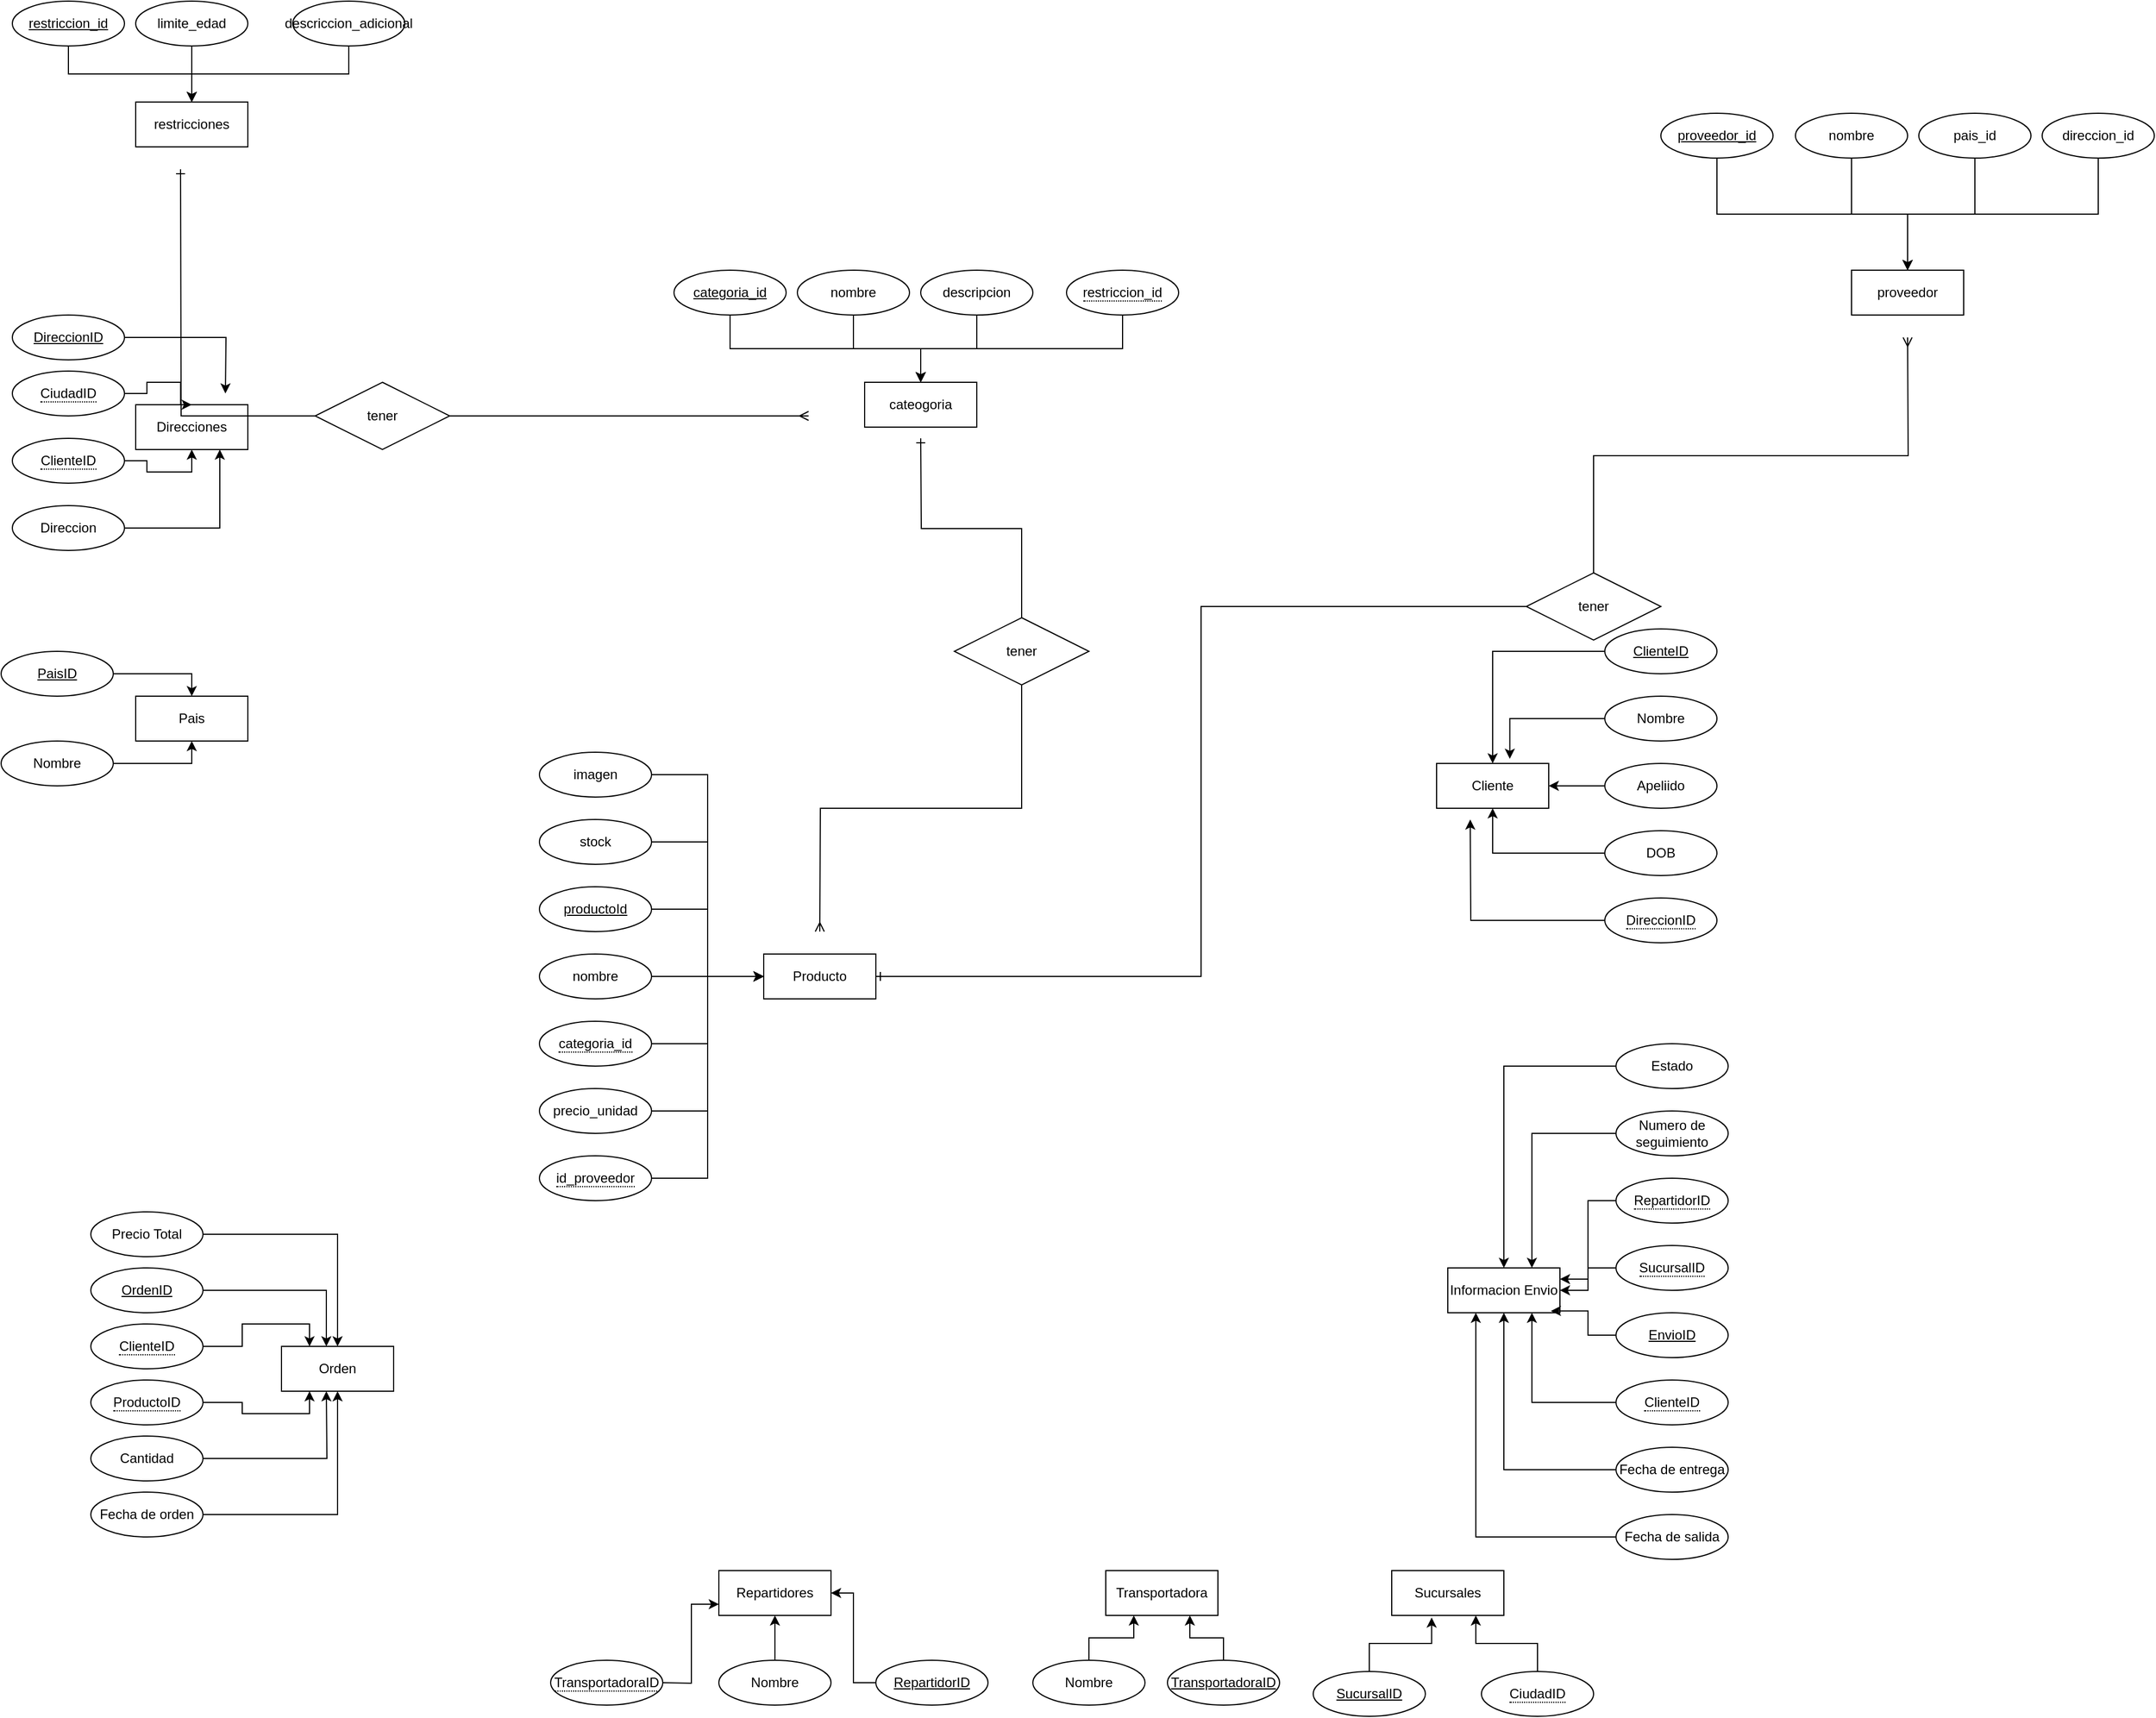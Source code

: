 <mxfile version="24.2.2" type="github">
  <diagram id="R2lEEEUBdFMjLlhIrx00" name="Page-1">
    <mxGraphModel dx="4462" dy="2772" grid="1" gridSize="10" guides="1" tooltips="1" connect="1" arrows="1" fold="1" page="1" pageScale="1" pageWidth="850" pageHeight="1100" math="0" shadow="0" extFonts="Permanent Marker^https://fonts.googleapis.com/css?family=Permanent+Marker">
      <root>
        <mxCell id="0" />
        <mxCell id="1" parent="0" />
        <mxCell id="7TCsUlY0UWKUgK5hBim2-1" value="Producto" style="whiteSpace=wrap;html=1;align=center;" vertex="1" parent="1">
          <mxGeometry x="-80" y="310" width="100" height="40" as="geometry" />
        </mxCell>
        <mxCell id="7TCsUlY0UWKUgK5hBim2-13" style="edgeStyle=orthogonalEdgeStyle;rounded=0;orthogonalLoop=1;jettySize=auto;html=1;exitX=1;exitY=0.5;exitDx=0;exitDy=0;entryX=0;entryY=0.5;entryDx=0;entryDy=0;" edge="1" parent="1" source="7TCsUlY0UWKUgK5hBim2-2" target="7TCsUlY0UWKUgK5hBim2-1">
          <mxGeometry relative="1" as="geometry" />
        </mxCell>
        <mxCell id="V_IZpNN2CZy9b4twtYZi-1" value="Cliente" style="whiteSpace=wrap;html=1;align=center;" vertex="1" parent="1">
          <mxGeometry x="520" y="140" width="100" height="40" as="geometry" />
        </mxCell>
        <mxCell id="7TCsUlY0UWKUgK5hBim2-2" value="productoId" style="ellipse;whiteSpace=wrap;html=1;align=center;fontStyle=4;" vertex="1" parent="1">
          <mxGeometry x="-280" y="250" width="100" height="40" as="geometry" />
        </mxCell>
        <mxCell id="HOgN10SsS_zhc4yn9moy-36" style="edgeStyle=orthogonalEdgeStyle;rounded=0;orthogonalLoop=1;jettySize=auto;html=1;" edge="1" parent="1" source="V_IZpNN2CZy9b4twtYZi-2" target="V_IZpNN2CZy9b4twtYZi-1">
          <mxGeometry relative="1" as="geometry" />
        </mxCell>
        <mxCell id="V_IZpNN2CZy9b4twtYZi-2" value="ClienteID" style="ellipse;whiteSpace=wrap;html=1;align=center;fontStyle=4;" vertex="1" parent="1">
          <mxGeometry x="670" y="20" width="100" height="40" as="geometry" />
        </mxCell>
        <mxCell id="7TCsUlY0UWKUgK5hBim2-12" style="edgeStyle=orthogonalEdgeStyle;rounded=0;orthogonalLoop=1;jettySize=auto;html=1;exitX=1;exitY=0.5;exitDx=0;exitDy=0;entryX=0;entryY=0.5;entryDx=0;entryDy=0;" edge="1" parent="1" source="7TCsUlY0UWKUgK5hBim2-3" target="7TCsUlY0UWKUgK5hBim2-1">
          <mxGeometry relative="1" as="geometry" />
        </mxCell>
        <mxCell id="HOgN10SsS_zhc4yn9moy-37" style="edgeStyle=orthogonalEdgeStyle;rounded=0;orthogonalLoop=1;jettySize=auto;html=1;entryX=0.653;entryY=-0.104;entryDx=0;entryDy=0;entryPerimeter=0;" edge="1" parent="1" source="V_IZpNN2CZy9b4twtYZi-3" target="V_IZpNN2CZy9b4twtYZi-1">
          <mxGeometry relative="1" as="geometry" />
        </mxCell>
        <mxCell id="V_IZpNN2CZy9b4twtYZi-3" value="Nombre" style="ellipse;whiteSpace=wrap;html=1;align=center;" vertex="1" parent="1">
          <mxGeometry x="670" y="80" width="100" height="40" as="geometry" />
        </mxCell>
        <mxCell id="7TCsUlY0UWKUgK5hBim2-3" value="nombre" style="ellipse;whiteSpace=wrap;html=1;align=center;" vertex="1" parent="1">
          <mxGeometry x="-280" y="310" width="100" height="40" as="geometry" />
        </mxCell>
        <mxCell id="HOgN10SsS_zhc4yn9moy-38" style="edgeStyle=orthogonalEdgeStyle;rounded=0;orthogonalLoop=1;jettySize=auto;html=1;" edge="1" parent="1" source="V_IZpNN2CZy9b4twtYZi-4" target="V_IZpNN2CZy9b4twtYZi-1">
          <mxGeometry relative="1" as="geometry" />
        </mxCell>
        <mxCell id="V_IZpNN2CZy9b4twtYZi-4" value="Apeliido" style="ellipse;whiteSpace=wrap;html=1;align=center;" vertex="1" parent="1">
          <mxGeometry x="670" y="140" width="100" height="40" as="geometry" />
        </mxCell>
        <mxCell id="7TCsUlY0UWKUgK5hBim2-14" style="edgeStyle=orthogonalEdgeStyle;rounded=0;orthogonalLoop=1;jettySize=auto;html=1;exitX=1;exitY=0.5;exitDx=0;exitDy=0;entryX=0;entryY=0.5;entryDx=0;entryDy=0;" edge="1" parent="1" source="7TCsUlY0UWKUgK5hBim2-4" target="7TCsUlY0UWKUgK5hBim2-1">
          <mxGeometry relative="1" as="geometry" />
        </mxCell>
        <mxCell id="HOgN10SsS_zhc4yn9moy-39" style="edgeStyle=orthogonalEdgeStyle;rounded=0;orthogonalLoop=1;jettySize=auto;html=1;entryX=0.5;entryY=1;entryDx=0;entryDy=0;" edge="1" parent="1" source="V_IZpNN2CZy9b4twtYZi-5" target="V_IZpNN2CZy9b4twtYZi-1">
          <mxGeometry relative="1" as="geometry" />
        </mxCell>
        <mxCell id="V_IZpNN2CZy9b4twtYZi-5" value="DOB" style="ellipse;whiteSpace=wrap;html=1;align=center;" vertex="1" parent="1">
          <mxGeometry x="670" y="200" width="100" height="40" as="geometry" />
        </mxCell>
        <mxCell id="7TCsUlY0UWKUgK5hBim2-4" value="stock" style="ellipse;whiteSpace=wrap;html=1;align=center;" vertex="1" parent="1">
          <mxGeometry x="-280" y="190" width="100" height="40" as="geometry" />
        </mxCell>
        <mxCell id="HOgN10SsS_zhc4yn9moy-40" style="edgeStyle=orthogonalEdgeStyle;rounded=0;orthogonalLoop=1;jettySize=auto;html=1;" edge="1" parent="1" source="V_IZpNN2CZy9b4twtYZi-7">
          <mxGeometry relative="1" as="geometry">
            <mxPoint x="550" y="190" as="targetPoint" />
          </mxGeometry>
        </mxCell>
        <mxCell id="V_IZpNN2CZy9b4twtYZi-7" value="&lt;span style=&quot;border-bottom: 1px dotted&quot;&gt;DireccionID&lt;/span&gt;" style="ellipse;whiteSpace=wrap;html=1;align=center;" vertex="1" parent="1">
          <mxGeometry x="670" y="260" width="100" height="40" as="geometry" />
        </mxCell>
        <mxCell id="7TCsUlY0UWKUgK5hBim2-15" style="edgeStyle=orthogonalEdgeStyle;rounded=0;orthogonalLoop=1;jettySize=auto;html=1;exitX=1;exitY=0.5;exitDx=0;exitDy=0;entryX=0;entryY=0.5;entryDx=0;entryDy=0;" edge="1" parent="1" source="7TCsUlY0UWKUgK5hBim2-5" target="7TCsUlY0UWKUgK5hBim2-1">
          <mxGeometry relative="1" as="geometry" />
        </mxCell>
        <mxCell id="7TCsUlY0UWKUgK5hBim2-5" value="imagen" style="ellipse;whiteSpace=wrap;html=1;align=center;" vertex="1" parent="1">
          <mxGeometry x="-280" y="130" width="100" height="40" as="geometry" />
        </mxCell>
        <mxCell id="7TCsUlY0UWKUgK5hBim2-11" style="edgeStyle=orthogonalEdgeStyle;rounded=0;orthogonalLoop=1;jettySize=auto;html=1;exitX=1;exitY=0.5;exitDx=0;exitDy=0;entryX=0;entryY=0.5;entryDx=0;entryDy=0;" edge="1" parent="1" source="7TCsUlY0UWKUgK5hBim2-6" target="7TCsUlY0UWKUgK5hBim2-1">
          <mxGeometry relative="1" as="geometry" />
        </mxCell>
        <mxCell id="7TCsUlY0UWKUgK5hBim2-6" value="&lt;span style=&quot;border-bottom: 1px dotted&quot;&gt;categoria_id&lt;/span&gt;" style="ellipse;whiteSpace=wrap;html=1;align=center;" vertex="1" parent="1">
          <mxGeometry x="-280" y="370" width="100" height="40" as="geometry" />
        </mxCell>
        <mxCell id="7TCsUlY0UWKUgK5hBim2-10" style="edgeStyle=orthogonalEdgeStyle;rounded=0;orthogonalLoop=1;jettySize=auto;html=1;exitX=1;exitY=0.5;exitDx=0;exitDy=0;entryX=0;entryY=0.5;entryDx=0;entryDy=0;" edge="1" parent="1" source="7TCsUlY0UWKUgK5hBim2-7" target="7TCsUlY0UWKUgK5hBim2-1">
          <mxGeometry relative="1" as="geometry" />
        </mxCell>
        <mxCell id="7TCsUlY0UWKUgK5hBim2-7" value="precio_unidad" style="ellipse;whiteSpace=wrap;html=1;align=center;" vertex="1" parent="1">
          <mxGeometry x="-280" y="430" width="100" height="40" as="geometry" />
        </mxCell>
        <mxCell id="7TCsUlY0UWKUgK5hBim2-9" style="edgeStyle=orthogonalEdgeStyle;rounded=0;orthogonalLoop=1;jettySize=auto;html=1;exitX=1;exitY=0.5;exitDx=0;exitDy=0;entryX=0;entryY=0.5;entryDx=0;entryDy=0;" edge="1" parent="1" source="7TCsUlY0UWKUgK5hBim2-8" target="7TCsUlY0UWKUgK5hBim2-1">
          <mxGeometry relative="1" as="geometry" />
        </mxCell>
        <mxCell id="7TCsUlY0UWKUgK5hBim2-8" value="&lt;span style=&quot;border-bottom: 1px dotted&quot;&gt;id_proveedor&lt;/span&gt;" style="ellipse;whiteSpace=wrap;html=1;align=center;" vertex="1" parent="1">
          <mxGeometry x="-280" y="490" width="100" height="40" as="geometry" />
        </mxCell>
        <mxCell id="7TCsUlY0UWKUgK5hBim2-16" value="cateogoria" style="whiteSpace=wrap;html=1;align=center;" vertex="1" parent="1">
          <mxGeometry x="10" y="-200" width="100" height="40" as="geometry" />
        </mxCell>
        <mxCell id="7TCsUlY0UWKUgK5hBim2-27" style="edgeStyle=orthogonalEdgeStyle;rounded=0;orthogonalLoop=1;jettySize=auto;html=1;exitX=0.5;exitY=1;exitDx=0;exitDy=0;entryX=0.5;entryY=0;entryDx=0;entryDy=0;" edge="1" parent="1" source="7TCsUlY0UWKUgK5hBim2-18" target="7TCsUlY0UWKUgK5hBim2-16">
          <mxGeometry relative="1" as="geometry" />
        </mxCell>
        <mxCell id="7TCsUlY0UWKUgK5hBim2-18" value="nombre" style="ellipse;whiteSpace=wrap;html=1;align=center;" vertex="1" parent="1">
          <mxGeometry x="-50" y="-300" width="100" height="40" as="geometry" />
        </mxCell>
        <mxCell id="7TCsUlY0UWKUgK5hBim2-28" style="edgeStyle=orthogonalEdgeStyle;rounded=0;orthogonalLoop=1;jettySize=auto;html=1;exitX=0.5;exitY=1;exitDx=0;exitDy=0;entryX=0.5;entryY=0;entryDx=0;entryDy=0;" edge="1" parent="1" source="7TCsUlY0UWKUgK5hBim2-19" target="7TCsUlY0UWKUgK5hBim2-16">
          <mxGeometry relative="1" as="geometry" />
        </mxCell>
        <mxCell id="7TCsUlY0UWKUgK5hBim2-19" value="categoria_id" style="ellipse;whiteSpace=wrap;html=1;align=center;fontStyle=4;" vertex="1" parent="1">
          <mxGeometry x="-160" y="-300" width="100" height="40" as="geometry" />
        </mxCell>
        <mxCell id="7TCsUlY0UWKUgK5hBim2-26" style="edgeStyle=orthogonalEdgeStyle;rounded=0;orthogonalLoop=1;jettySize=auto;html=1;exitX=0.5;exitY=1;exitDx=0;exitDy=0;entryX=0.5;entryY=0;entryDx=0;entryDy=0;" edge="1" parent="1" source="7TCsUlY0UWKUgK5hBim2-21" target="7TCsUlY0UWKUgK5hBim2-16">
          <mxGeometry relative="1" as="geometry" />
        </mxCell>
        <mxCell id="7TCsUlY0UWKUgK5hBim2-21" value="descripcion" style="ellipse;whiteSpace=wrap;html=1;align=center;" vertex="1" parent="1">
          <mxGeometry x="60" y="-300" width="100" height="40" as="geometry" />
        </mxCell>
        <mxCell id="7TCsUlY0UWKUgK5hBim2-25" style="edgeStyle=orthogonalEdgeStyle;rounded=0;orthogonalLoop=1;jettySize=auto;html=1;exitX=0.5;exitY=1;exitDx=0;exitDy=0;entryX=0.5;entryY=0;entryDx=0;entryDy=0;" edge="1" parent="1" source="7TCsUlY0UWKUgK5hBim2-24" target="7TCsUlY0UWKUgK5hBim2-16">
          <mxGeometry relative="1" as="geometry" />
        </mxCell>
        <mxCell id="7TCsUlY0UWKUgK5hBim2-24" value="&lt;span style=&quot;border-bottom: 1px dotted&quot;&gt;restriccion_id&lt;/span&gt;" style="ellipse;whiteSpace=wrap;html=1;align=center;" vertex="1" parent="1">
          <mxGeometry x="190" y="-300" width="100" height="40" as="geometry" />
        </mxCell>
        <mxCell id="7TCsUlY0UWKUgK5hBim2-30" style="edgeStyle=orthogonalEdgeStyle;rounded=0;orthogonalLoop=1;jettySize=auto;html=1;exitX=0.5;exitY=1;exitDx=0;exitDy=0;endArrow=ERmany;endFill=0;" edge="1" parent="1" source="7TCsUlY0UWKUgK5hBim2-29">
          <mxGeometry relative="1" as="geometry">
            <mxPoint x="-30" y="290" as="targetPoint" />
          </mxGeometry>
        </mxCell>
        <mxCell id="7TCsUlY0UWKUgK5hBim2-31" style="edgeStyle=orthogonalEdgeStyle;rounded=0;orthogonalLoop=1;jettySize=auto;html=1;exitX=0.5;exitY=0;exitDx=0;exitDy=0;endArrow=ERone;endFill=0;" edge="1" parent="1" source="7TCsUlY0UWKUgK5hBim2-29">
          <mxGeometry relative="1" as="geometry">
            <mxPoint x="60" y="-150" as="targetPoint" />
          </mxGeometry>
        </mxCell>
        <mxCell id="7TCsUlY0UWKUgK5hBim2-29" value="tener" style="shape=rhombus;perimeter=rhombusPerimeter;whiteSpace=wrap;html=1;align=center;" vertex="1" parent="1">
          <mxGeometry x="90" y="10" width="120" height="60" as="geometry" />
        </mxCell>
        <mxCell id="f4wOuDZP4i-04FLXdV7_-1" value="Informacion Envio" style="whiteSpace=wrap;html=1;align=center;" vertex="1" parent="1">
          <mxGeometry x="530" y="590" width="100" height="40" as="geometry" />
        </mxCell>
        <mxCell id="f4wOuDZP4i-04FLXdV7_-2" value="EnvioID" style="ellipse;whiteSpace=wrap;html=1;align=center;fontStyle=4;" vertex="1" parent="1">
          <mxGeometry x="680" y="630" width="100" height="40" as="geometry" />
        </mxCell>
        <mxCell id="HOgN10SsS_zhc4yn9moy-32" style="edgeStyle=orthogonalEdgeStyle;rounded=0;orthogonalLoop=1;jettySize=auto;html=1;entryX=0.5;entryY=1;entryDx=0;entryDy=0;" edge="1" parent="1" source="f4wOuDZP4i-04FLXdV7_-5" target="f4wOuDZP4i-04FLXdV7_-1">
          <mxGeometry relative="1" as="geometry">
            <mxPoint x="580" y="640" as="targetPoint" />
          </mxGeometry>
        </mxCell>
        <mxCell id="f4wOuDZP4i-04FLXdV7_-5" value="Fecha de entrega" style="ellipse;whiteSpace=wrap;html=1;align=center;" vertex="1" parent="1">
          <mxGeometry x="680" y="750" width="100" height="40" as="geometry" />
        </mxCell>
        <mxCell id="HOgN10SsS_zhc4yn9moy-29" style="edgeStyle=orthogonalEdgeStyle;rounded=0;orthogonalLoop=1;jettySize=auto;html=1;" edge="1" parent="1" source="f4wOuDZP4i-04FLXdV7_-6" target="f4wOuDZP4i-04FLXdV7_-1">
          <mxGeometry relative="1" as="geometry" />
        </mxCell>
        <mxCell id="f4wOuDZP4i-04FLXdV7_-6" value="&lt;span style=&quot;border-bottom: 1px dotted&quot;&gt;SucursalID&lt;/span&gt;" style="ellipse;whiteSpace=wrap;html=1;align=center;" vertex="1" parent="1">
          <mxGeometry x="680" y="570" width="100" height="40" as="geometry" />
        </mxCell>
        <mxCell id="HOgN10SsS_zhc4yn9moy-28" style="edgeStyle=orthogonalEdgeStyle;rounded=0;orthogonalLoop=1;jettySize=auto;html=1;entryX=1;entryY=0.25;entryDx=0;entryDy=0;" edge="1" parent="1" source="f4wOuDZP4i-04FLXdV7_-7" target="f4wOuDZP4i-04FLXdV7_-1">
          <mxGeometry relative="1" as="geometry" />
        </mxCell>
        <mxCell id="f4wOuDZP4i-04FLXdV7_-7" value="&lt;span style=&quot;border-bottom: 1px dotted&quot;&gt;RepartidorID&lt;/span&gt;" style="ellipse;whiteSpace=wrap;html=1;align=center;" vertex="1" parent="1">
          <mxGeometry x="680" y="510" width="100" height="40" as="geometry" />
        </mxCell>
        <mxCell id="HOgN10SsS_zhc4yn9moy-31" style="edgeStyle=orthogonalEdgeStyle;rounded=0;orthogonalLoop=1;jettySize=auto;html=1;entryX=0.75;entryY=1;entryDx=0;entryDy=0;" edge="1" parent="1" source="f4wOuDZP4i-04FLXdV7_-8" target="f4wOuDZP4i-04FLXdV7_-1">
          <mxGeometry relative="1" as="geometry">
            <mxPoint x="600" y="650" as="targetPoint" />
          </mxGeometry>
        </mxCell>
        <mxCell id="f4wOuDZP4i-04FLXdV7_-8" value="&lt;span style=&quot;border-bottom: 1px dotted&quot;&gt;ClienteID&lt;/span&gt;" style="ellipse;whiteSpace=wrap;html=1;align=center;" vertex="1" parent="1">
          <mxGeometry x="680" y="690" width="100" height="40" as="geometry" />
        </mxCell>
        <mxCell id="HOgN10SsS_zhc4yn9moy-33" style="edgeStyle=orthogonalEdgeStyle;rounded=0;orthogonalLoop=1;jettySize=auto;html=1;entryX=0.25;entryY=1;entryDx=0;entryDy=0;" edge="1" parent="1" source="f4wOuDZP4i-04FLXdV7_-9" target="f4wOuDZP4i-04FLXdV7_-1">
          <mxGeometry relative="1" as="geometry" />
        </mxCell>
        <mxCell id="f4wOuDZP4i-04FLXdV7_-9" value="Fecha de salida" style="ellipse;whiteSpace=wrap;html=1;align=center;" vertex="1" parent="1">
          <mxGeometry x="680" y="810" width="100" height="40" as="geometry" />
        </mxCell>
        <mxCell id="HOgN10SsS_zhc4yn9moy-27" style="edgeStyle=orthogonalEdgeStyle;rounded=0;orthogonalLoop=1;jettySize=auto;html=1;entryX=0.75;entryY=0;entryDx=0;entryDy=0;" edge="1" parent="1" source="f4wOuDZP4i-04FLXdV7_-10" target="f4wOuDZP4i-04FLXdV7_-1">
          <mxGeometry relative="1" as="geometry" />
        </mxCell>
        <mxCell id="f4wOuDZP4i-04FLXdV7_-10" value="Numero de seguimiento" style="ellipse;whiteSpace=wrap;html=1;align=center;" vertex="1" parent="1">
          <mxGeometry x="680" y="450" width="100" height="40" as="geometry" />
        </mxCell>
        <mxCell id="HOgN10SsS_zhc4yn9moy-25" style="edgeStyle=orthogonalEdgeStyle;rounded=0;orthogonalLoop=1;jettySize=auto;html=1;entryX=0.5;entryY=0;entryDx=0;entryDy=0;" edge="1" parent="1" source="f4wOuDZP4i-04FLXdV7_-11" target="f4wOuDZP4i-04FLXdV7_-1">
          <mxGeometry relative="1" as="geometry" />
        </mxCell>
        <mxCell id="f4wOuDZP4i-04FLXdV7_-11" value="Estado" style="ellipse;whiteSpace=wrap;html=1;align=center;" vertex="1" parent="1">
          <mxGeometry x="680" y="390" width="100" height="40" as="geometry" />
        </mxCell>
        <mxCell id="7TCsUlY0UWKUgK5hBim2-42" style="edgeStyle=orthogonalEdgeStyle;rounded=0;orthogonalLoop=1;jettySize=auto;html=1;exitX=0.5;exitY=0;exitDx=0;exitDy=0;endArrow=ERmany;endFill=0;" edge="1" parent="1" source="7TCsUlY0UWKUgK5hBim2-41">
          <mxGeometry relative="1" as="geometry">
            <mxPoint x="940" y="-240" as="targetPoint" />
          </mxGeometry>
        </mxCell>
        <mxCell id="HOgN10SsS_zhc4yn9moy-1" value="Repartidores" style="whiteSpace=wrap;html=1;align=center;" vertex="1" parent="1">
          <mxGeometry x="-120" y="860" width="100" height="40" as="geometry" />
        </mxCell>
        <mxCell id="HOgN10SsS_zhc4yn9moy-22" style="edgeStyle=orthogonalEdgeStyle;rounded=0;orthogonalLoop=1;jettySize=auto;html=1;entryX=0;entryY=0.75;entryDx=0;entryDy=0;" edge="1" parent="1" target="HOgN10SsS_zhc4yn9moy-1">
          <mxGeometry relative="1" as="geometry">
            <mxPoint x="-170" y="960" as="sourcePoint" />
          </mxGeometry>
        </mxCell>
        <mxCell id="7TCsUlY0UWKUgK5hBim2-45" style="edgeStyle=orthogonalEdgeStyle;rounded=0;orthogonalLoop=1;jettySize=auto;html=1;exitX=0;exitY=0.5;exitDx=0;exitDy=0;entryX=1;entryY=0.5;entryDx=0;entryDy=0;endArrow=ERone;endFill=0;" edge="1" parent="1" source="7TCsUlY0UWKUgK5hBim2-41" target="7TCsUlY0UWKUgK5hBim2-1">
          <mxGeometry relative="1" as="geometry" />
        </mxCell>
        <mxCell id="HOgN10SsS_zhc4yn9moy-2" value="&lt;span style=&quot;border-bottom: 1px dotted&quot;&gt;TransportadoraID&lt;/span&gt;" style="ellipse;whiteSpace=wrap;html=1;align=center;" vertex="1" parent="1">
          <mxGeometry x="-270" y="940" width="100" height="40" as="geometry" />
        </mxCell>
        <mxCell id="HOgN10SsS_zhc4yn9moy-23" style="edgeStyle=orthogonalEdgeStyle;rounded=0;orthogonalLoop=1;jettySize=auto;html=1;entryX=1;entryY=0.5;entryDx=0;entryDy=0;" edge="1" parent="1" source="HOgN10SsS_zhc4yn9moy-3" target="HOgN10SsS_zhc4yn9moy-1">
          <mxGeometry relative="1" as="geometry" />
        </mxCell>
        <mxCell id="7TCsUlY0UWKUgK5hBim2-41" value="tener" style="shape=rhombus;perimeter=rhombusPerimeter;whiteSpace=wrap;html=1;align=center;" vertex="1" parent="1">
          <mxGeometry x="600" y="-30" width="120" height="60" as="geometry" />
        </mxCell>
        <mxCell id="HOgN10SsS_zhc4yn9moy-3" value="RepartidorID" style="ellipse;whiteSpace=wrap;html=1;align=center;fontStyle=4;" vertex="1" parent="1">
          <mxGeometry x="20" y="940" width="100" height="40" as="geometry" />
        </mxCell>
        <mxCell id="HOgN10SsS_zhc4yn9moy-18" style="edgeStyle=orthogonalEdgeStyle;rounded=0;orthogonalLoop=1;jettySize=auto;html=1;entryX=0.5;entryY=1;entryDx=0;entryDy=0;" edge="1" parent="1" source="HOgN10SsS_zhc4yn9moy-4" target="HOgN10SsS_zhc4yn9moy-1">
          <mxGeometry relative="1" as="geometry" />
        </mxCell>
        <mxCell id="HOgN10SsS_zhc4yn9moy-4" value="Nombre" style="ellipse;whiteSpace=wrap;html=1;align=center;" vertex="1" parent="1">
          <mxGeometry x="-120" y="940" width="100" height="40" as="geometry" />
        </mxCell>
        <mxCell id="HOgN10SsS_zhc4yn9moy-5" value="Transportadora" style="whiteSpace=wrap;html=1;align=center;" vertex="1" parent="1">
          <mxGeometry x="225" y="860" width="100" height="40" as="geometry" />
        </mxCell>
        <mxCell id="HOgN10SsS_zhc4yn9moy-10" style="edgeStyle=orthogonalEdgeStyle;rounded=0;orthogonalLoop=1;jettySize=auto;html=1;entryX=0.75;entryY=1;entryDx=0;entryDy=0;" edge="1" parent="1" source="HOgN10SsS_zhc4yn9moy-6" target="HOgN10SsS_zhc4yn9moy-5">
          <mxGeometry relative="1" as="geometry" />
        </mxCell>
        <mxCell id="HOgN10SsS_zhc4yn9moy-6" value="TransportadoraID" style="ellipse;whiteSpace=wrap;html=1;align=center;fontStyle=4;" vertex="1" parent="1">
          <mxGeometry x="280" y="940" width="100" height="40" as="geometry" />
        </mxCell>
        <mxCell id="HOgN10SsS_zhc4yn9moy-9" style="edgeStyle=orthogonalEdgeStyle;rounded=0;orthogonalLoop=1;jettySize=auto;html=1;entryX=0.25;entryY=1;entryDx=0;entryDy=0;" edge="1" parent="1" source="HOgN10SsS_zhc4yn9moy-8" target="HOgN10SsS_zhc4yn9moy-5">
          <mxGeometry relative="1" as="geometry" />
        </mxCell>
        <mxCell id="HOgN10SsS_zhc4yn9moy-8" value="Nombre" style="ellipse;whiteSpace=wrap;html=1;align=center;" vertex="1" parent="1">
          <mxGeometry x="160" y="940" width="100" height="40" as="geometry" />
        </mxCell>
        <mxCell id="HOgN10SsS_zhc4yn9moy-11" value="Sucursales" style="whiteSpace=wrap;html=1;align=center;" vertex="1" parent="1">
          <mxGeometry x="480" y="860" width="100" height="40" as="geometry" />
        </mxCell>
        <mxCell id="HOgN10SsS_zhc4yn9moy-12" value="SucursalID" style="ellipse;whiteSpace=wrap;html=1;align=center;fontStyle=4;" vertex="1" parent="1">
          <mxGeometry x="410" y="950" width="100" height="40" as="geometry" />
        </mxCell>
        <mxCell id="HOgN10SsS_zhc4yn9moy-13" style="edgeStyle=orthogonalEdgeStyle;rounded=0;orthogonalLoop=1;jettySize=auto;html=1;entryX=0.356;entryY=1.046;entryDx=0;entryDy=0;entryPerimeter=0;" edge="1" parent="1" source="HOgN10SsS_zhc4yn9moy-12" target="HOgN10SsS_zhc4yn9moy-11">
          <mxGeometry relative="1" as="geometry" />
        </mxCell>
        <mxCell id="HOgN10SsS_zhc4yn9moy-15" style="edgeStyle=orthogonalEdgeStyle;rounded=0;orthogonalLoop=1;jettySize=auto;html=1;entryX=0.75;entryY=1;entryDx=0;entryDy=0;" edge="1" parent="1" source="HOgN10SsS_zhc4yn9moy-14" target="HOgN10SsS_zhc4yn9moy-11">
          <mxGeometry relative="1" as="geometry" />
        </mxCell>
        <mxCell id="HOgN10SsS_zhc4yn9moy-14" value="&lt;span style=&quot;border-bottom: 1px dotted&quot;&gt;CiudadID&lt;/span&gt;" style="ellipse;whiteSpace=wrap;html=1;align=center;" vertex="1" parent="1">
          <mxGeometry x="560" y="950" width="100" height="40" as="geometry" />
        </mxCell>
        <mxCell id="HOgN10SsS_zhc4yn9moy-24" style="edgeStyle=orthogonalEdgeStyle;rounded=0;orthogonalLoop=1;jettySize=auto;html=1;exitX=0.5;exitY=1;exitDx=0;exitDy=0;" edge="1" parent="1" source="f4wOuDZP4i-04FLXdV7_-7" target="f4wOuDZP4i-04FLXdV7_-7">
          <mxGeometry relative="1" as="geometry" />
        </mxCell>
        <mxCell id="7TCsUlY0UWKUgK5hBim2-37" style="edgeStyle=orthogonalEdgeStyle;rounded=0;orthogonalLoop=1;jettySize=auto;html=1;exitX=0.5;exitY=1;exitDx=0;exitDy=0;entryX=0.5;entryY=0;entryDx=0;entryDy=0;" edge="1" parent="1" source="7TCsUlY0UWKUgK5hBim2-33" target="7TCsUlY0UWKUgK5hBim2-32">
          <mxGeometry relative="1" as="geometry" />
        </mxCell>
        <mxCell id="HOgN10SsS_zhc4yn9moy-30" style="edgeStyle=orthogonalEdgeStyle;rounded=0;orthogonalLoop=1;jettySize=auto;html=1;entryX=0.919;entryY=0.961;entryDx=0;entryDy=0;entryPerimeter=0;" edge="1" parent="1" source="f4wOuDZP4i-04FLXdV7_-2" target="f4wOuDZP4i-04FLXdV7_-1">
          <mxGeometry relative="1" as="geometry" />
        </mxCell>
        <mxCell id="7TCsUlY0UWKUgK5hBim2-40" style="edgeStyle=orthogonalEdgeStyle;rounded=0;orthogonalLoop=1;jettySize=auto;html=1;exitX=0.5;exitY=1;exitDx=0;exitDy=0;" edge="1" parent="1" source="7TCsUlY0UWKUgK5hBim2-34" target="7TCsUlY0UWKUgK5hBim2-32">
          <mxGeometry relative="1" as="geometry" />
        </mxCell>
        <mxCell id="7TCsUlY0UWKUgK5hBim2-39" style="edgeStyle=orthogonalEdgeStyle;rounded=0;orthogonalLoop=1;jettySize=auto;html=1;exitX=0.5;exitY=1;exitDx=0;exitDy=0;entryX=0.5;entryY=0;entryDx=0;entryDy=0;" edge="1" parent="1" source="7TCsUlY0UWKUgK5hBim2-35" target="7TCsUlY0UWKUgK5hBim2-32">
          <mxGeometry relative="1" as="geometry" />
        </mxCell>
        <mxCell id="7TCsUlY0UWKUgK5hBim2-38" style="edgeStyle=orthogonalEdgeStyle;rounded=0;orthogonalLoop=1;jettySize=auto;html=1;exitX=0.5;exitY=1;exitDx=0;exitDy=0;" edge="1" parent="1" source="7TCsUlY0UWKUgK5hBim2-36">
          <mxGeometry relative="1" as="geometry">
            <mxPoint x="940" y="-310" as="targetPoint" />
          </mxGeometry>
        </mxCell>
        <mxCell id="7TCsUlY0UWKUgK5hBim2-53" style="edgeStyle=orthogonalEdgeStyle;rounded=0;orthogonalLoop=1;jettySize=auto;html=1;exitX=0.5;exitY=1;exitDx=0;exitDy=0;entryX=0.5;entryY=0;entryDx=0;entryDy=0;" edge="1" parent="1" source="7TCsUlY0UWKUgK5hBim2-47" target="7TCsUlY0UWKUgK5hBim2-48">
          <mxGeometry relative="1" as="geometry" />
        </mxCell>
        <mxCell id="HOgN10SsS_zhc4yn9moy-41" value="Orden" style="whiteSpace=wrap;html=1;align=center;" vertex="1" parent="1">
          <mxGeometry x="-510" y="660" width="100" height="40" as="geometry" />
        </mxCell>
        <mxCell id="7TCsUlY0UWKUgK5hBim2-47" value="nombre" style="ellipse;whiteSpace=wrap;html=1;align=center;" vertex="1" parent="1">
          <mxGeometry x="840" y="-440" width="100" height="40" as="geometry" />
        </mxCell>
        <mxCell id="HOgN10SsS_zhc4yn9moy-52" style="edgeStyle=orthogonalEdgeStyle;rounded=0;orthogonalLoop=1;jettySize=auto;html=1;entryX=0.4;entryY=0;entryDx=0;entryDy=0;entryPerimeter=0;" edge="1" parent="1" source="HOgN10SsS_zhc4yn9moy-42" target="HOgN10SsS_zhc4yn9moy-41">
          <mxGeometry relative="1" as="geometry" />
        </mxCell>
        <mxCell id="7TCsUlY0UWKUgK5hBim2-48" value="proveedor" style="whiteSpace=wrap;html=1;align=center;" vertex="1" parent="1">
          <mxGeometry x="890" y="-300" width="100" height="40" as="geometry" />
        </mxCell>
        <mxCell id="HOgN10SsS_zhc4yn9moy-42" value="OrdenID" style="ellipse;whiteSpace=wrap;html=1;align=center;fontStyle=4;" vertex="1" parent="1">
          <mxGeometry x="-680" y="590" width="100" height="40" as="geometry" />
        </mxCell>
        <mxCell id="7TCsUlY0UWKUgK5hBim2-52" style="edgeStyle=orthogonalEdgeStyle;rounded=0;orthogonalLoop=1;jettySize=auto;html=1;exitX=0.5;exitY=1;exitDx=0;exitDy=0;entryX=0.5;entryY=0;entryDx=0;entryDy=0;" edge="1" parent="1" source="7TCsUlY0UWKUgK5hBim2-49" target="7TCsUlY0UWKUgK5hBim2-48">
          <mxGeometry relative="1" as="geometry" />
        </mxCell>
        <mxCell id="HOgN10SsS_zhc4yn9moy-53" style="edgeStyle=orthogonalEdgeStyle;rounded=0;orthogonalLoop=1;jettySize=auto;html=1;entryX=0.25;entryY=0;entryDx=0;entryDy=0;" edge="1" parent="1" source="HOgN10SsS_zhc4yn9moy-44" target="HOgN10SsS_zhc4yn9moy-41">
          <mxGeometry relative="1" as="geometry" />
        </mxCell>
        <mxCell id="7TCsUlY0UWKUgK5hBim2-49" value="proveedor_id" style="ellipse;whiteSpace=wrap;html=1;align=center;fontStyle=4;" vertex="1" parent="1">
          <mxGeometry x="720" y="-440" width="100" height="40" as="geometry" />
        </mxCell>
        <mxCell id="HOgN10SsS_zhc4yn9moy-44" value="&lt;span style=&quot;border-bottom: 1px dotted&quot;&gt;ClienteID&lt;/span&gt;" style="ellipse;whiteSpace=wrap;html=1;align=center;" vertex="1" parent="1">
          <mxGeometry x="-680" y="640" width="100" height="40" as="geometry" />
        </mxCell>
        <mxCell id="7TCsUlY0UWKUgK5hBim2-54" style="edgeStyle=orthogonalEdgeStyle;rounded=0;orthogonalLoop=1;jettySize=auto;html=1;exitX=0.5;exitY=1;exitDx=0;exitDy=0;entryX=0.5;entryY=0;entryDx=0;entryDy=0;" edge="1" parent="1" source="7TCsUlY0UWKUgK5hBim2-50" target="7TCsUlY0UWKUgK5hBim2-48">
          <mxGeometry relative="1" as="geometry" />
        </mxCell>
        <mxCell id="HOgN10SsS_zhc4yn9moy-54" style="edgeStyle=orthogonalEdgeStyle;rounded=0;orthogonalLoop=1;jettySize=auto;html=1;entryX=0.25;entryY=1;entryDx=0;entryDy=0;" edge="1" parent="1" source="HOgN10SsS_zhc4yn9moy-45" target="HOgN10SsS_zhc4yn9moy-41">
          <mxGeometry relative="1" as="geometry" />
        </mxCell>
        <mxCell id="7TCsUlY0UWKUgK5hBim2-50" value="pais_id" style="ellipse;whiteSpace=wrap;html=1;align=center;" vertex="1" parent="1">
          <mxGeometry x="950" y="-440" width="100" height="40" as="geometry" />
        </mxCell>
        <mxCell id="HOgN10SsS_zhc4yn9moy-45" value="&lt;span style=&quot;border-bottom: 1px dotted&quot;&gt;ProductoID&lt;/span&gt;" style="ellipse;whiteSpace=wrap;html=1;align=center;" vertex="1" parent="1">
          <mxGeometry x="-680" y="690" width="100" height="40" as="geometry" />
        </mxCell>
        <mxCell id="7TCsUlY0UWKUgK5hBim2-55" style="edgeStyle=orthogonalEdgeStyle;rounded=0;orthogonalLoop=1;jettySize=auto;html=1;exitX=0.5;exitY=1;exitDx=0;exitDy=0;" edge="1" parent="1" source="7TCsUlY0UWKUgK5hBim2-51" target="7TCsUlY0UWKUgK5hBim2-48">
          <mxGeometry relative="1" as="geometry" />
        </mxCell>
        <mxCell id="HOgN10SsS_zhc4yn9moy-46" style="edgeStyle=orthogonalEdgeStyle;rounded=0;orthogonalLoop=1;jettySize=auto;html=1;exitX=0.5;exitY=1;exitDx=0;exitDy=0;" edge="1" parent="1" source="HOgN10SsS_zhc4yn9moy-45" target="HOgN10SsS_zhc4yn9moy-45">
          <mxGeometry relative="1" as="geometry" />
        </mxCell>
        <mxCell id="7TCsUlY0UWKUgK5hBim2-51" value="direccion_id" style="ellipse;whiteSpace=wrap;html=1;align=center;" vertex="1" parent="1">
          <mxGeometry x="1060" y="-440" width="100" height="40" as="geometry" />
        </mxCell>
        <mxCell id="HOgN10SsS_zhc4yn9moy-55" style="edgeStyle=orthogonalEdgeStyle;rounded=0;orthogonalLoop=1;jettySize=auto;html=1;" edge="1" parent="1" source="HOgN10SsS_zhc4yn9moy-47">
          <mxGeometry relative="1" as="geometry">
            <mxPoint x="-470" y="700" as="targetPoint" />
          </mxGeometry>
        </mxCell>
        <mxCell id="HOgN10SsS_zhc4yn9moy-47" value="Cantidad" style="ellipse;whiteSpace=wrap;html=1;align=center;" vertex="1" parent="1">
          <mxGeometry x="-680" y="740" width="100" height="40" as="geometry" />
        </mxCell>
        <mxCell id="HOgN10SsS_zhc4yn9moy-48" style="edgeStyle=orthogonalEdgeStyle;rounded=0;orthogonalLoop=1;jettySize=auto;html=1;exitX=0.5;exitY=1;exitDx=0;exitDy=0;" edge="1" parent="1" source="HOgN10SsS_zhc4yn9moy-45" target="HOgN10SsS_zhc4yn9moy-45">
          <mxGeometry relative="1" as="geometry" />
        </mxCell>
        <mxCell id="HOgN10SsS_zhc4yn9moy-51" style="edgeStyle=orthogonalEdgeStyle;rounded=0;orthogonalLoop=1;jettySize=auto;html=1;" edge="1" parent="1" source="HOgN10SsS_zhc4yn9moy-49" target="HOgN10SsS_zhc4yn9moy-41">
          <mxGeometry relative="1" as="geometry" />
        </mxCell>
        <mxCell id="HOgN10SsS_zhc4yn9moy-49" value="Precio Total" style="ellipse;whiteSpace=wrap;html=1;align=center;" vertex="1" parent="1">
          <mxGeometry x="-680" y="540" width="100" height="40" as="geometry" />
        </mxCell>
        <mxCell id="HOgN10SsS_zhc4yn9moy-56" style="edgeStyle=orthogonalEdgeStyle;rounded=0;orthogonalLoop=1;jettySize=auto;html=1;entryX=0.5;entryY=1;entryDx=0;entryDy=0;" edge="1" parent="1" source="HOgN10SsS_zhc4yn9moy-50" target="HOgN10SsS_zhc4yn9moy-41">
          <mxGeometry relative="1" as="geometry" />
        </mxCell>
        <mxCell id="HOgN10SsS_zhc4yn9moy-50" value="Fecha de orden" style="ellipse;whiteSpace=wrap;html=1;align=center;" vertex="1" parent="1">
          <mxGeometry x="-680" y="790" width="100" height="40" as="geometry" />
        </mxCell>
        <mxCell id="7TCsUlY0UWKUgK5hBim2-56" value="restricciones" style="whiteSpace=wrap;html=1;align=center;" vertex="1" parent="1">
          <mxGeometry x="-640" y="-450" width="100" height="40" as="geometry" />
        </mxCell>
        <mxCell id="HOgN10SsS_zhc4yn9moy-57" value="Direcciones" style="whiteSpace=wrap;html=1;align=center;" vertex="1" parent="1">
          <mxGeometry x="-640" y="-180" width="100" height="40" as="geometry" />
        </mxCell>
        <mxCell id="7TCsUlY0UWKUgK5hBim2-61" style="edgeStyle=orthogonalEdgeStyle;rounded=0;orthogonalLoop=1;jettySize=auto;html=1;exitX=0.5;exitY=1;exitDx=0;exitDy=0;entryX=0.5;entryY=0;entryDx=0;entryDy=0;" edge="1" parent="1" source="7TCsUlY0UWKUgK5hBim2-57" target="7TCsUlY0UWKUgK5hBim2-56">
          <mxGeometry relative="1" as="geometry" />
        </mxCell>
        <mxCell id="HOgN10SsS_zhc4yn9moy-63" style="edgeStyle=orthogonalEdgeStyle;rounded=0;orthogonalLoop=1;jettySize=auto;html=1;" edge="1" parent="1" source="HOgN10SsS_zhc4yn9moy-58">
          <mxGeometry relative="1" as="geometry">
            <mxPoint x="-560" y="-190" as="targetPoint" />
          </mxGeometry>
        </mxCell>
        <mxCell id="7TCsUlY0UWKUgK5hBim2-57" value="restriccion_id" style="ellipse;whiteSpace=wrap;html=1;align=center;fontStyle=4;" vertex="1" parent="1">
          <mxGeometry x="-750" y="-540" width="100" height="40" as="geometry" />
        </mxCell>
        <mxCell id="HOgN10SsS_zhc4yn9moy-58" value="DireccionID" style="ellipse;whiteSpace=wrap;html=1;align=center;fontStyle=4;" vertex="1" parent="1">
          <mxGeometry x="-750" y="-260" width="100" height="40" as="geometry" />
        </mxCell>
        <mxCell id="7TCsUlY0UWKUgK5hBim2-62" style="edgeStyle=orthogonalEdgeStyle;rounded=0;orthogonalLoop=1;jettySize=auto;html=1;exitX=0.5;exitY=1;exitDx=0;exitDy=0;" edge="1" parent="1" source="7TCsUlY0UWKUgK5hBim2-58">
          <mxGeometry relative="1" as="geometry">
            <mxPoint x="-590" y="-450" as="targetPoint" />
          </mxGeometry>
        </mxCell>
        <mxCell id="HOgN10SsS_zhc4yn9moy-64" style="edgeStyle=orthogonalEdgeStyle;rounded=0;orthogonalLoop=1;jettySize=auto;html=1;entryX=0.5;entryY=0;entryDx=0;entryDy=0;" edge="1" parent="1" source="HOgN10SsS_zhc4yn9moy-59" target="HOgN10SsS_zhc4yn9moy-57">
          <mxGeometry relative="1" as="geometry">
            <Array as="points">
              <mxPoint x="-630" y="-190" />
              <mxPoint x="-630" y="-200" />
              <mxPoint x="-600" y="-200" />
              <mxPoint x="-600" y="-180" />
            </Array>
          </mxGeometry>
        </mxCell>
        <mxCell id="7TCsUlY0UWKUgK5hBim2-58" value="limite_edad" style="ellipse;whiteSpace=wrap;html=1;align=center;" vertex="1" parent="1">
          <mxGeometry x="-640" y="-540" width="100" height="40" as="geometry" />
        </mxCell>
        <mxCell id="HOgN10SsS_zhc4yn9moy-59" value="&lt;span style=&quot;border-bottom: 1px dotted&quot;&gt;CiudadID&lt;/span&gt;" style="ellipse;whiteSpace=wrap;html=1;align=center;" vertex="1" parent="1">
          <mxGeometry x="-750" y="-210" width="100" height="40" as="geometry" />
        </mxCell>
        <mxCell id="7TCsUlY0UWKUgK5hBim2-60" style="edgeStyle=orthogonalEdgeStyle;rounded=0;orthogonalLoop=1;jettySize=auto;html=1;exitX=0.5;exitY=1;exitDx=0;exitDy=0;entryX=0.5;entryY=0;entryDx=0;entryDy=0;" edge="1" parent="1" source="7TCsUlY0UWKUgK5hBim2-59" target="7TCsUlY0UWKUgK5hBim2-56">
          <mxGeometry relative="1" as="geometry" />
        </mxCell>
        <mxCell id="HOgN10SsS_zhc4yn9moy-65" style="edgeStyle=orthogonalEdgeStyle;rounded=0;orthogonalLoop=1;jettySize=auto;html=1;entryX=0.5;entryY=1;entryDx=0;entryDy=0;" edge="1" parent="1" source="HOgN10SsS_zhc4yn9moy-60" target="HOgN10SsS_zhc4yn9moy-57">
          <mxGeometry relative="1" as="geometry" />
        </mxCell>
        <mxCell id="7TCsUlY0UWKUgK5hBim2-59" value="descriccion_adicional" style="ellipse;whiteSpace=wrap;html=1;align=center;" vertex="1" parent="1">
          <mxGeometry x="-500" y="-540" width="100" height="40" as="geometry" />
        </mxCell>
        <mxCell id="HOgN10SsS_zhc4yn9moy-60" value="&lt;span style=&quot;border-bottom: 1px dotted&quot;&gt;ClienteID&lt;/span&gt;" style="ellipse;whiteSpace=wrap;html=1;align=center;" vertex="1" parent="1">
          <mxGeometry x="-750" y="-150" width="100" height="40" as="geometry" />
        </mxCell>
        <mxCell id="7TCsUlY0UWKUgK5hBim2-64" style="edgeStyle=orthogonalEdgeStyle;rounded=0;orthogonalLoop=1;jettySize=auto;html=1;exitX=1;exitY=0.5;exitDx=0;exitDy=0;endArrow=ERmany;endFill=0;" edge="1" parent="1" source="7TCsUlY0UWKUgK5hBim2-63">
          <mxGeometry relative="1" as="geometry">
            <mxPoint x="-40" y="-170" as="targetPoint" />
          </mxGeometry>
        </mxCell>
        <mxCell id="HOgN10SsS_zhc4yn9moy-66" style="edgeStyle=orthogonalEdgeStyle;rounded=0;orthogonalLoop=1;jettySize=auto;html=1;entryX=0.75;entryY=1;entryDx=0;entryDy=0;" edge="1" parent="1" source="HOgN10SsS_zhc4yn9moy-61" target="HOgN10SsS_zhc4yn9moy-57">
          <mxGeometry relative="1" as="geometry">
            <mxPoint x="-560" y="-130" as="targetPoint" />
          </mxGeometry>
        </mxCell>
        <mxCell id="7TCsUlY0UWKUgK5hBim2-65" style="edgeStyle=orthogonalEdgeStyle;rounded=0;orthogonalLoop=1;jettySize=auto;html=1;exitX=0;exitY=0.5;exitDx=0;exitDy=0;endArrow=ERone;endFill=0;" edge="1" parent="1" source="7TCsUlY0UWKUgK5hBim2-63">
          <mxGeometry relative="1" as="geometry">
            <mxPoint x="-600" y="-390" as="targetPoint" />
          </mxGeometry>
        </mxCell>
        <mxCell id="HOgN10SsS_zhc4yn9moy-61" value="Direccion" style="ellipse;whiteSpace=wrap;html=1;align=center;" vertex="1" parent="1">
          <mxGeometry x="-750" y="-90" width="100" height="40" as="geometry" />
        </mxCell>
        <mxCell id="7TCsUlY0UWKUgK5hBim2-63" value="tener" style="shape=rhombus;perimeter=rhombusPerimeter;whiteSpace=wrap;html=1;align=center;" vertex="1" parent="1">
          <mxGeometry x="-480" y="-200" width="120" height="60" as="geometry" />
        </mxCell>
        <mxCell id="HOgN10SsS_zhc4yn9moy-67" value="Pais" style="whiteSpace=wrap;html=1;align=center;" vertex="1" parent="1">
          <mxGeometry x="-640" y="80" width="100" height="40" as="geometry" />
        </mxCell>
        <mxCell id="HOgN10SsS_zhc4yn9moy-69" style="edgeStyle=orthogonalEdgeStyle;rounded=0;orthogonalLoop=1;jettySize=auto;html=1;exitX=0.5;exitY=1;exitDx=0;exitDy=0;" edge="1" parent="1" source="HOgN10SsS_zhc4yn9moy-67" target="HOgN10SsS_zhc4yn9moy-67">
          <mxGeometry relative="1" as="geometry" />
        </mxCell>
        <mxCell id="HOgN10SsS_zhc4yn9moy-73" style="edgeStyle=orthogonalEdgeStyle;rounded=0;orthogonalLoop=1;jettySize=auto;html=1;entryX=0.5;entryY=0;entryDx=0;entryDy=0;" edge="1" parent="1" source="HOgN10SsS_zhc4yn9moy-71" target="HOgN10SsS_zhc4yn9moy-67">
          <mxGeometry relative="1" as="geometry" />
        </mxCell>
        <mxCell id="HOgN10SsS_zhc4yn9moy-71" value="PaisID" style="ellipse;whiteSpace=wrap;html=1;align=center;fontStyle=4;" vertex="1" parent="1">
          <mxGeometry x="-760" y="40" width="100" height="40" as="geometry" />
        </mxCell>
        <mxCell id="HOgN10SsS_zhc4yn9moy-74" style="edgeStyle=orthogonalEdgeStyle;rounded=0;orthogonalLoop=1;jettySize=auto;html=1;entryX=0.5;entryY=1;entryDx=0;entryDy=0;" edge="1" parent="1" source="HOgN10SsS_zhc4yn9moy-72" target="HOgN10SsS_zhc4yn9moy-67">
          <mxGeometry relative="1" as="geometry" />
        </mxCell>
        <mxCell id="HOgN10SsS_zhc4yn9moy-72" value="Nombre" style="ellipse;whiteSpace=wrap;html=1;align=center;" vertex="1" parent="1">
          <mxGeometry x="-760" y="120" width="100" height="40" as="geometry" />
        </mxCell>
      </root>
    </mxGraphModel>
  </diagram>
</mxfile>
